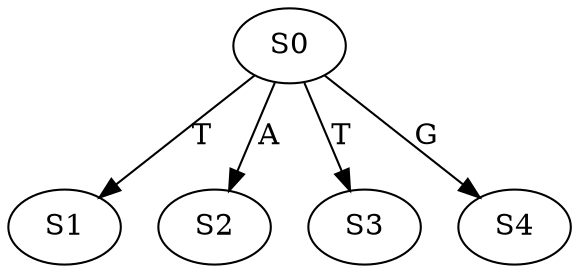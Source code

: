 strict digraph  {
	S0 -> S1 [ label = T ];
	S0 -> S2 [ label = A ];
	S0 -> S3 [ label = T ];
	S0 -> S4 [ label = G ];
}
